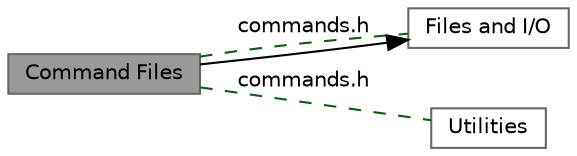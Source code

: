 digraph "Command Files"
{
 // INTERACTIVE_SVG=YES
 // LATEX_PDF_SIZE
  bgcolor="transparent";
  edge [fontname=Helvetica,fontsize=10,labelfontname=Helvetica,labelfontsize=10];
  node [fontname=Helvetica,fontsize=10,shape=box,height=0.2,width=0.4];
  rankdir=LR;
  Node1 [label="Command Files",height=0.2,width=0.4,color="gray40", fillcolor="grey60", style="filled", fontcolor="black",tooltip="Functions to parse and interpret the content of Command Files."];
  Node2 [label="Files and I/O",height=0.2,width=0.4,color="grey40", fillcolor="white", style="filled",URL="$group__file__utils.html",tooltip="Functions to parse, write, and convert various file formats and to deal with file system related issu..."];
  Node3 [label="Utilities",height=0.2,width=0.4,color="grey40", fillcolor="white", style="filled",URL="$group__utils.html",tooltip=" "];
  Node2->Node1 [shape=plaintext, dir="back", style="solid"];
  Node1->Node3 [shape=plaintext, label="commands.h", color="darkgreen", dir="none", style="dashed"];
  Node1->Node2 [shape=plaintext, label="commands.h", color="darkgreen", dir="none", style="dashed"];
}
